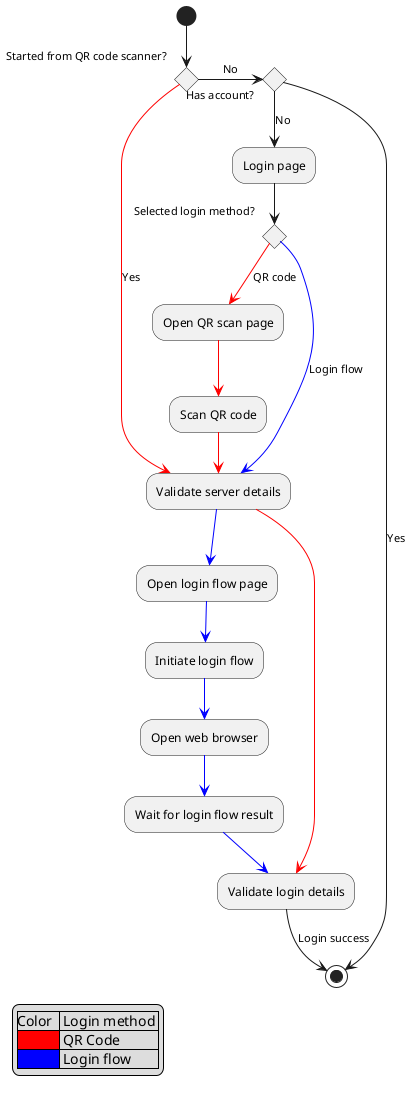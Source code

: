 @startuml login

(*) if "Started from QR code scanner?" then
-[#red]->[Yes] "Validate server details"
else
    ->[No] if "Has account?" then
        -->[Yes] (*)
    else
        -->[No] "Login page"
    endif
endif

if "Selected login method?" then
    -[#blue]->[Login flow] "Validate server details"
    -[#blue]-> "Open login flow page"
    -[#blue]-> "Initiate login flow"
    -[#blue]-> "Open web browser"
    -[#blue]-> "Wait for login flow result"
    -[#blue]-> "Validate login details"
else
    -[#red]->[QR code] "Open QR scan page"
    -[#red]-> "Scan QR code"
    -[#red]-> "Validate server details"
    -[#red]-> "Validate login details"
endif

-->[Login success] (*)


legend left
    |Color  | Login method |
    |<#red> | QR Code      |
    |<#blue>| Login flow   |
endlegend

@enduml
